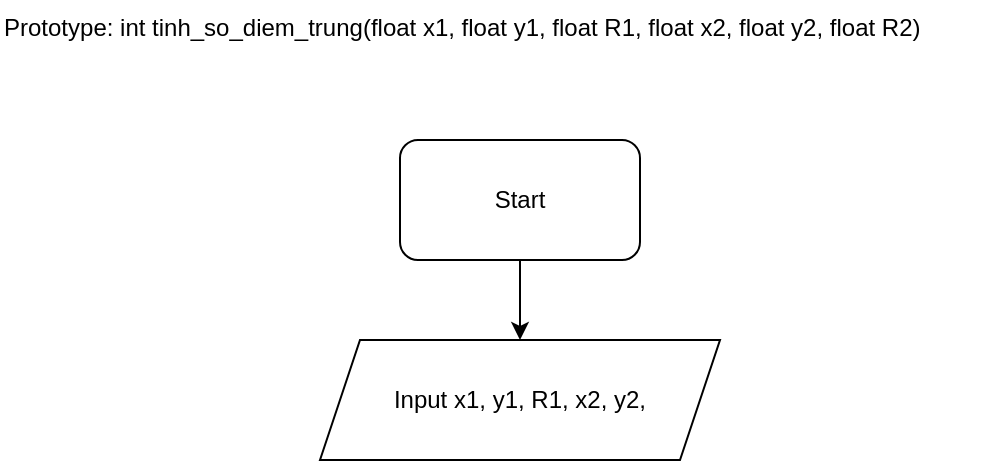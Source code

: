 <mxfile>
    <diagram id="CpCvGL12ZILxzpoDaNwe" name="Page-1">
        <mxGraphModel dx="1130" dy="792" grid="1" gridSize="10" guides="1" tooltips="1" connect="1" arrows="1" fold="1" page="1" pageScale="1" pageWidth="850" pageHeight="1100" math="0" shadow="0">
            <root>
                <mxCell id="0"/>
                <mxCell id="1" parent="0"/>
                <mxCell id="2" value="Prototype: int tinh_so_diem_trung(float x1, float y1, float R1, float x2, float y2, float R2)" style="text;whiteSpace=wrap;html=1;" vertex="1" parent="1">
                    <mxGeometry x="160" y="50" width="490" height="40" as="geometry"/>
                </mxCell>
                <mxCell id="5" value="" style="edgeStyle=none;html=1;" edge="1" parent="1" source="3" target="4">
                    <mxGeometry relative="1" as="geometry"/>
                </mxCell>
                <mxCell id="3" value="Start" style="rounded=1;whiteSpace=wrap;html=1;" vertex="1" parent="1">
                    <mxGeometry x="360" y="120" width="120" height="60" as="geometry"/>
                </mxCell>
                <mxCell id="4" value="Input x1, y1, R1, x2, y2," style="shape=parallelogram;perimeter=parallelogramPerimeter;whiteSpace=wrap;html=1;fixedSize=1;" vertex="1" parent="1">
                    <mxGeometry x="320" y="220" width="200" height="60" as="geometry"/>
                </mxCell>
            </root>
        </mxGraphModel>
    </diagram>
</mxfile>